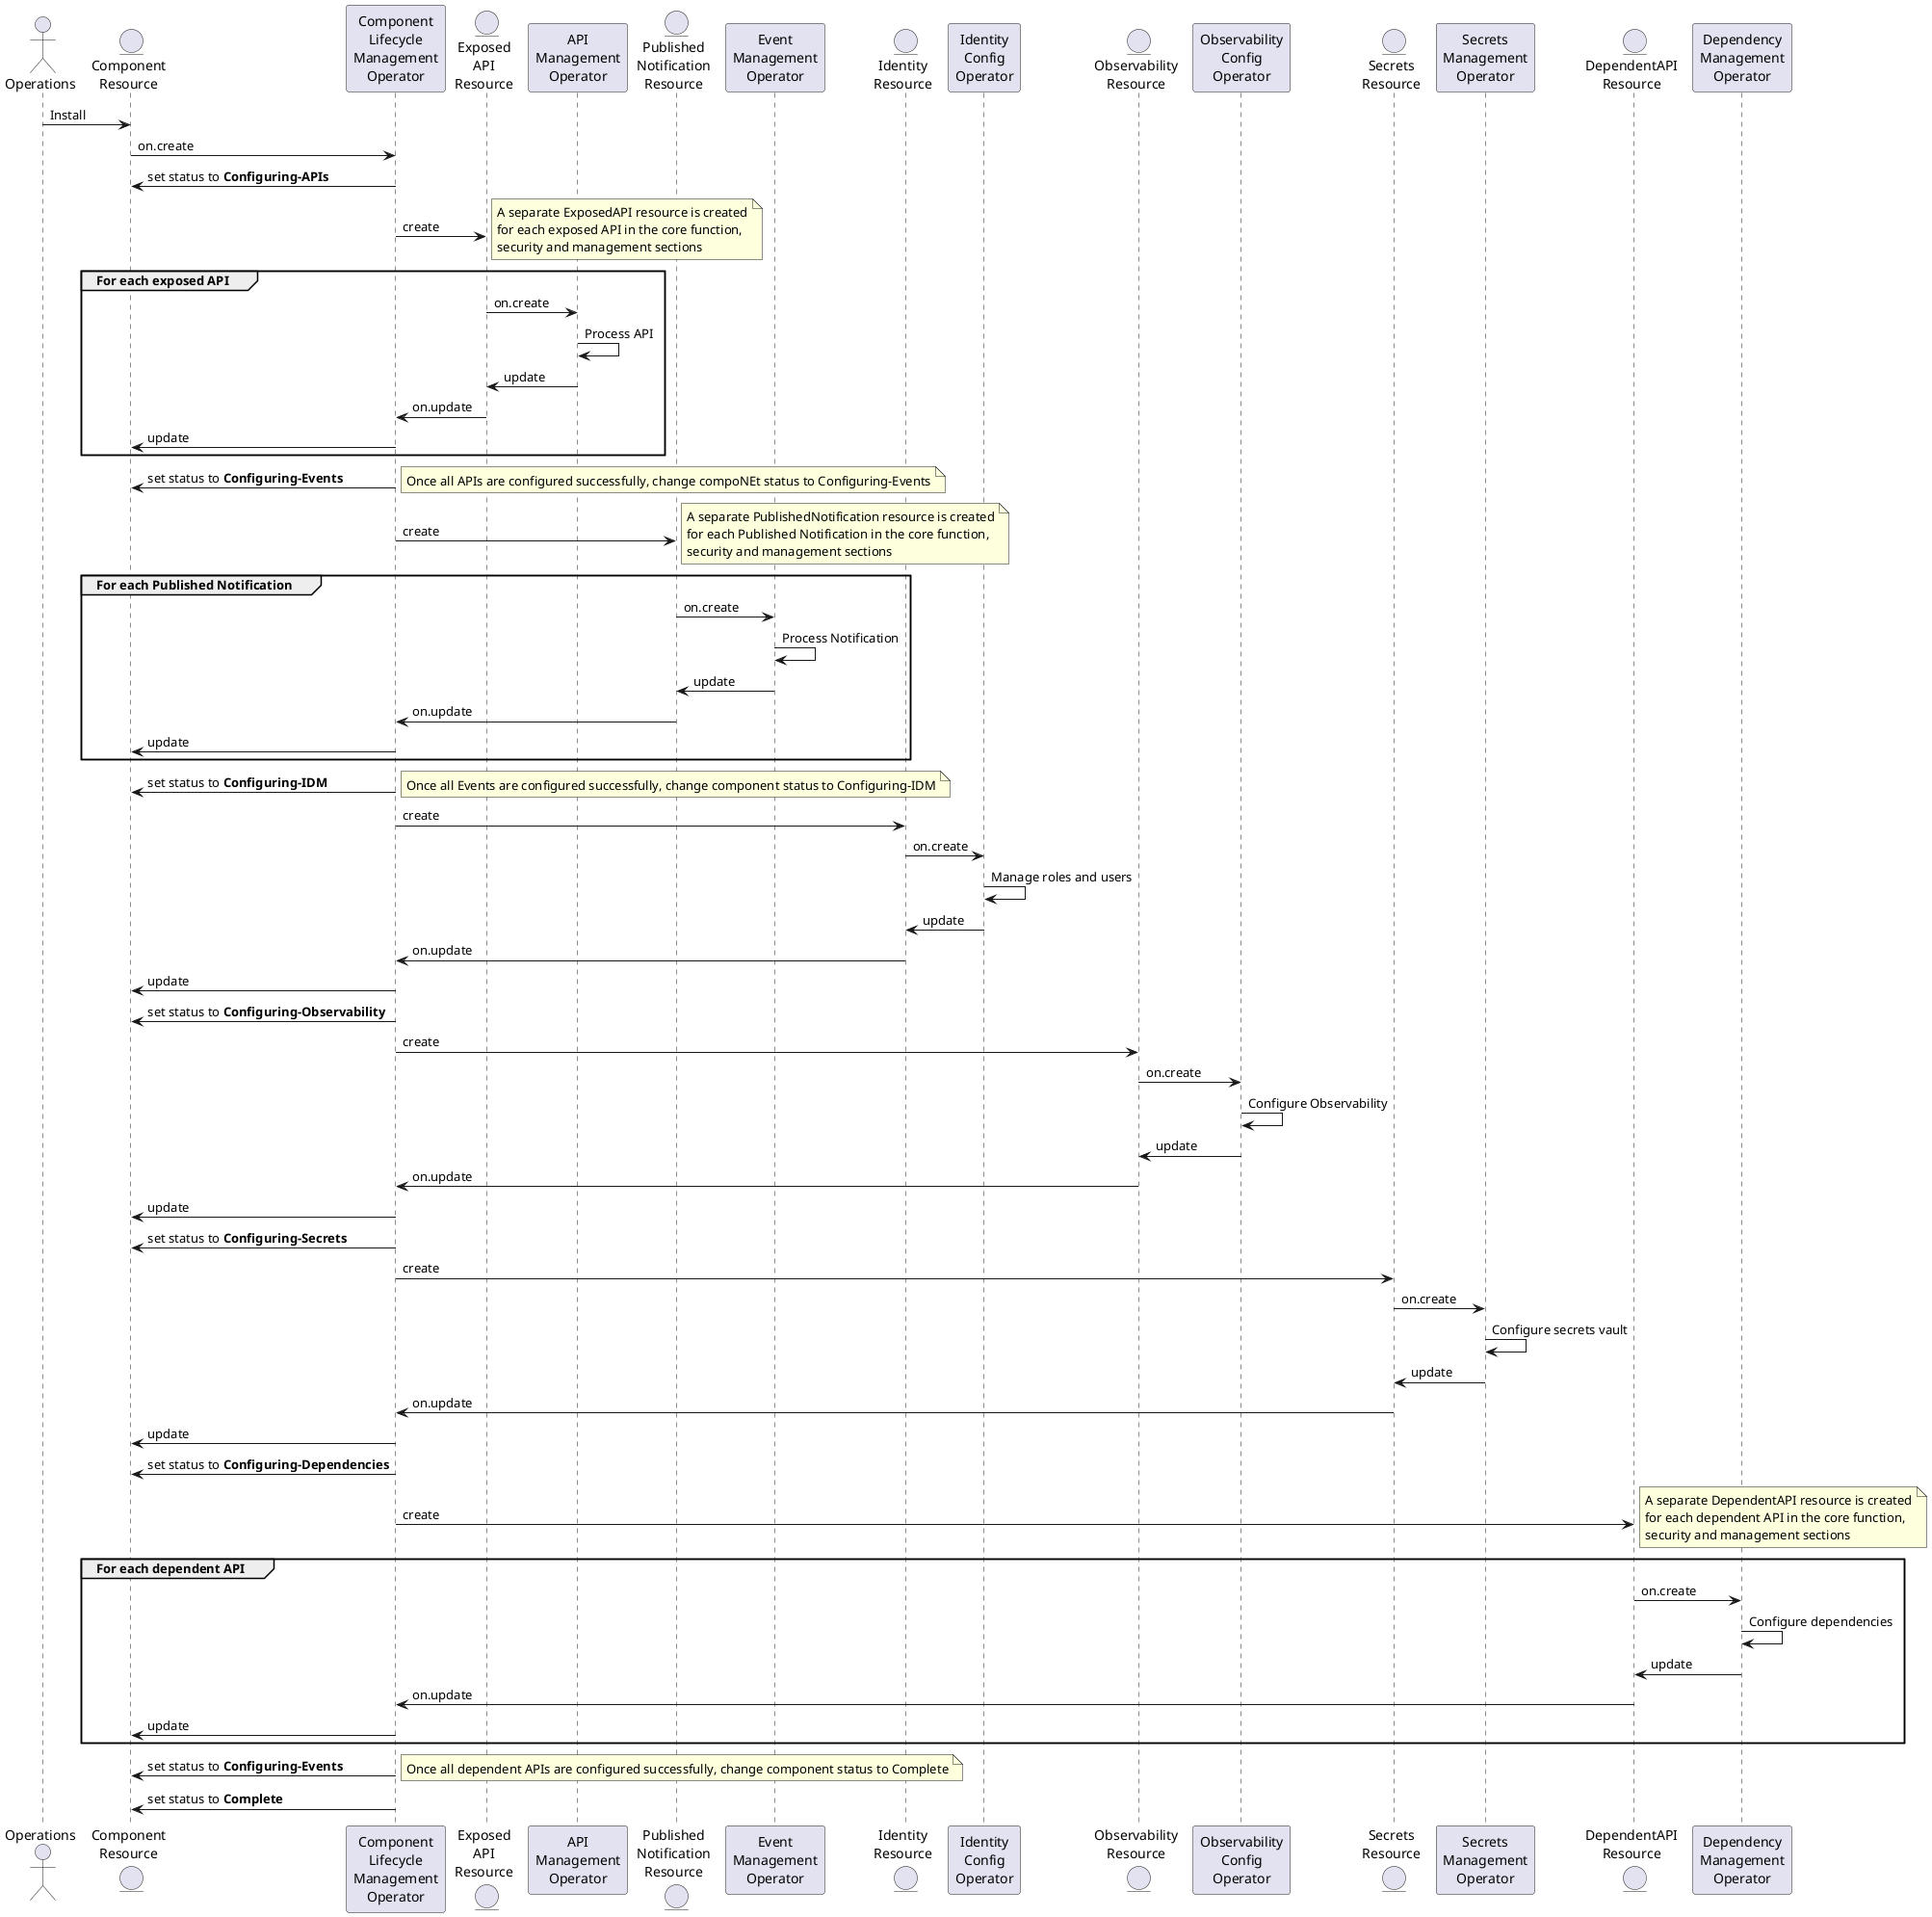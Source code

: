 @startuml

actor Operations
entity "Component\nResource" as Component
participant "Component\nLifecycle\nManagement\nOperator" as ComponentOperator
entity "Exposed\nAPI\nResource" as ExposedAPI
participant "API\nManagement\nOperator" as APIExposureOperator
entity "Published\nNotification\nResource" as PublishedNotification
participant "Event\nManagement\nOperator" as EventOperator
entity "Identity\nResource" as Identity
participant "Identity\nConfig\nOperator" as IdentityOperator
entity "Observability\nResource" as Observability
participant "Observability\nConfig\nOperator" as ObservabilityOperator
entity "Secrets\nResource" as Secrets
participant "Secrets\nManagement\nOperator" as SecretsOperator
entity "DependentAPI\nResource" as DependentAPI
participant "Dependency\nManagement\nOperator" as DependencyOperator


Component <- Operations : Install
Component -> ComponentOperator: on.create 
Component <- ComponentOperator: set status to **Configuring-APIs** 
ComponentOperator -> ExposedAPI: create
note right
    A separate ExposedAPI resource is created
    for each exposed API in the core function,
    security and management sections
end note
group For each exposed API
    ExposedAPI -> APIExposureOperator: on.create 
    APIExposureOperator -> APIExposureOperator: Process API
    ExposedAPI <- APIExposureOperator: update
    ComponentOperator <- ExposedAPI: on.update
    Component <- ComponentOperator: update 
end
Component <- ComponentOperator: set status to **Configuring-Events** 
note right
    Once all APIs are configured successfully, change compoNEt status to Configuring-Events
end note

ComponentOperator -> PublishedNotification: create
note right
    A separate PublishedNotification resource is created
    for each Published Notification in the core function,
    security and management sections
end note
group For each Published Notification
    PublishedNotification -> EventOperator: on.create 
    EventOperator -> EventOperator: Process Notification
    PublishedNotification <- EventOperator: update
    ComponentOperator <- PublishedNotification: on.update
    Component <- ComponentOperator: update 
end
Component <- ComponentOperator: set status to **Configuring-IDM** 
note right
    Once all Events are configured successfully, change component status to Configuring-IDM
end note

ComponentOperator -> Identity: create
Identity -> IdentityOperator: on.create
IdentityOperator -> IdentityOperator: Manage roles and users
Identity <- IdentityOperator: update
ComponentOperator <- Identity: on.update
Component <- ComponentOperator: update 

Component <- ComponentOperator: set status to **Configuring-Observability** 
ComponentOperator -> Observability: create
Observability -> ObservabilityOperator: on.create
ObservabilityOperator -> ObservabilityOperator: Configure Observability
Observability <- ObservabilityOperator: update
ComponentOperator <- Observability: on.update
Component <- ComponentOperator: update 

Component <- ComponentOperator: set status to **Configuring-Secrets** 
ComponentOperator -> Secrets: create
Secrets -> SecretsOperator: on.create
SecretsOperator -> SecretsOperator: Configure secrets vault
Secrets <- SecretsOperator: update
ComponentOperator <- Secrets: on.update
Component <- ComponentOperator: update 

Component <- ComponentOperator: set status to **Configuring-Dependencies** 
ComponentOperator -> DependentAPI: create
note right
    A separate DependentAPI resource is created
    for each dependent API in the core function,
    security and management sections
end note
group For each dependent API
    DependentAPI -> DependencyOperator: on.create
    DependencyOperator -> DependencyOperator: Configure dependencies
    DependentAPI <- DependencyOperator: update
    ComponentOperator <- DependentAPI: on.update
    Component <- ComponentOperator: update 
end
Component <- ComponentOperator: set status to **Configuring-Events** 
note right
    Once all dependent APIs are configured successfully, change component status to Complete
end note

Component <- ComponentOperator: set status to **Complete** 

@enduml